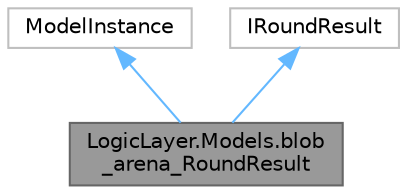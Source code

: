 digraph "LogicLayer.Models.blob_arena_RoundResult"
{
 // LATEX_PDF_SIZE
  bgcolor="transparent";
  edge [fontname=Helvetica,fontsize=10,labelfontname=Helvetica,labelfontsize=10];
  node [fontname=Helvetica,fontsize=10,shape=box,height=0.2,width=0.4];
  Node1 [id="Node000001",label="LogicLayer.Models.blob\l_arena_RoundResult",height=0.2,width=0.4,color="gray40", fillcolor="grey60", style="filled", fontcolor="black",tooltip="Dojo event sent at the end of the run round method for PVP, Containse a sorted array of the attacks t..."];
  Node2 -> Node1 [id="edge1_Node000001_Node000002",dir="back",color="steelblue1",style="solid",tooltip=" "];
  Node2 [id="Node000002",label="ModelInstance",height=0.2,width=0.4,color="grey75", fillcolor="white", style="filled",tooltip=" "];
  Node3 -> Node1 [id="edge2_Node000001_Node000003",dir="back",color="steelblue1",style="solid",tooltip=" "];
  Node3 [id="Node000003",label="IRoundResult",height=0.2,width=0.4,color="grey75", fillcolor="white", style="filled",URL="$interface_logic_layer_1_1_models_1_1_i_round_result.html",tooltip=" "];
}
